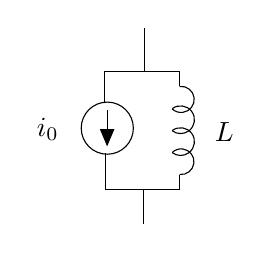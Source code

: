 \begin{tikzpicture}[y=-1cm]
\sf
\draw[black] (2.489,2.533) -- (2.489,1.978);
\draw[black] (2.478,4.033) -- (2.478,4.467);
\draw[arrows=triangle 45-,black] (2.011,3.478) -- (2.011,3.022);
\path (3.256,3.422) node[text=black,anchor=base west] {$L$};
\path (1.522,3.356) node[text=black,anchor=base east] {$i_0$};
\draw[black] (2.013,3.247) circle (0.331cm);
\draw (2.951,2.882) +(-97:0.166) arc (-97:134:0.166);
\draw (2.944,3.14) +(-127:0.176) arc (-127:128:0.176);
\draw (2.944,3.418) +(-127:0.176) arc (-127:128:0.176);
\draw (2.951,3.673) +(97:0.163) arc (97:-134:0.163);
\draw (2.931,3.836) -- cycle;
\draw (1.978,2.933) -- (1.978,2.533) -- (2.931,2.533) -- (2.931,2.718);
\draw (2.931,3.836) -- (2.931,4.022) -- (1.989,4.022) -- (1.989,3.567);

\end{tikzpicture}%

%% Configure (x)emacs for this file ...
%% Local Variables:
%% mode: latex
%% End: